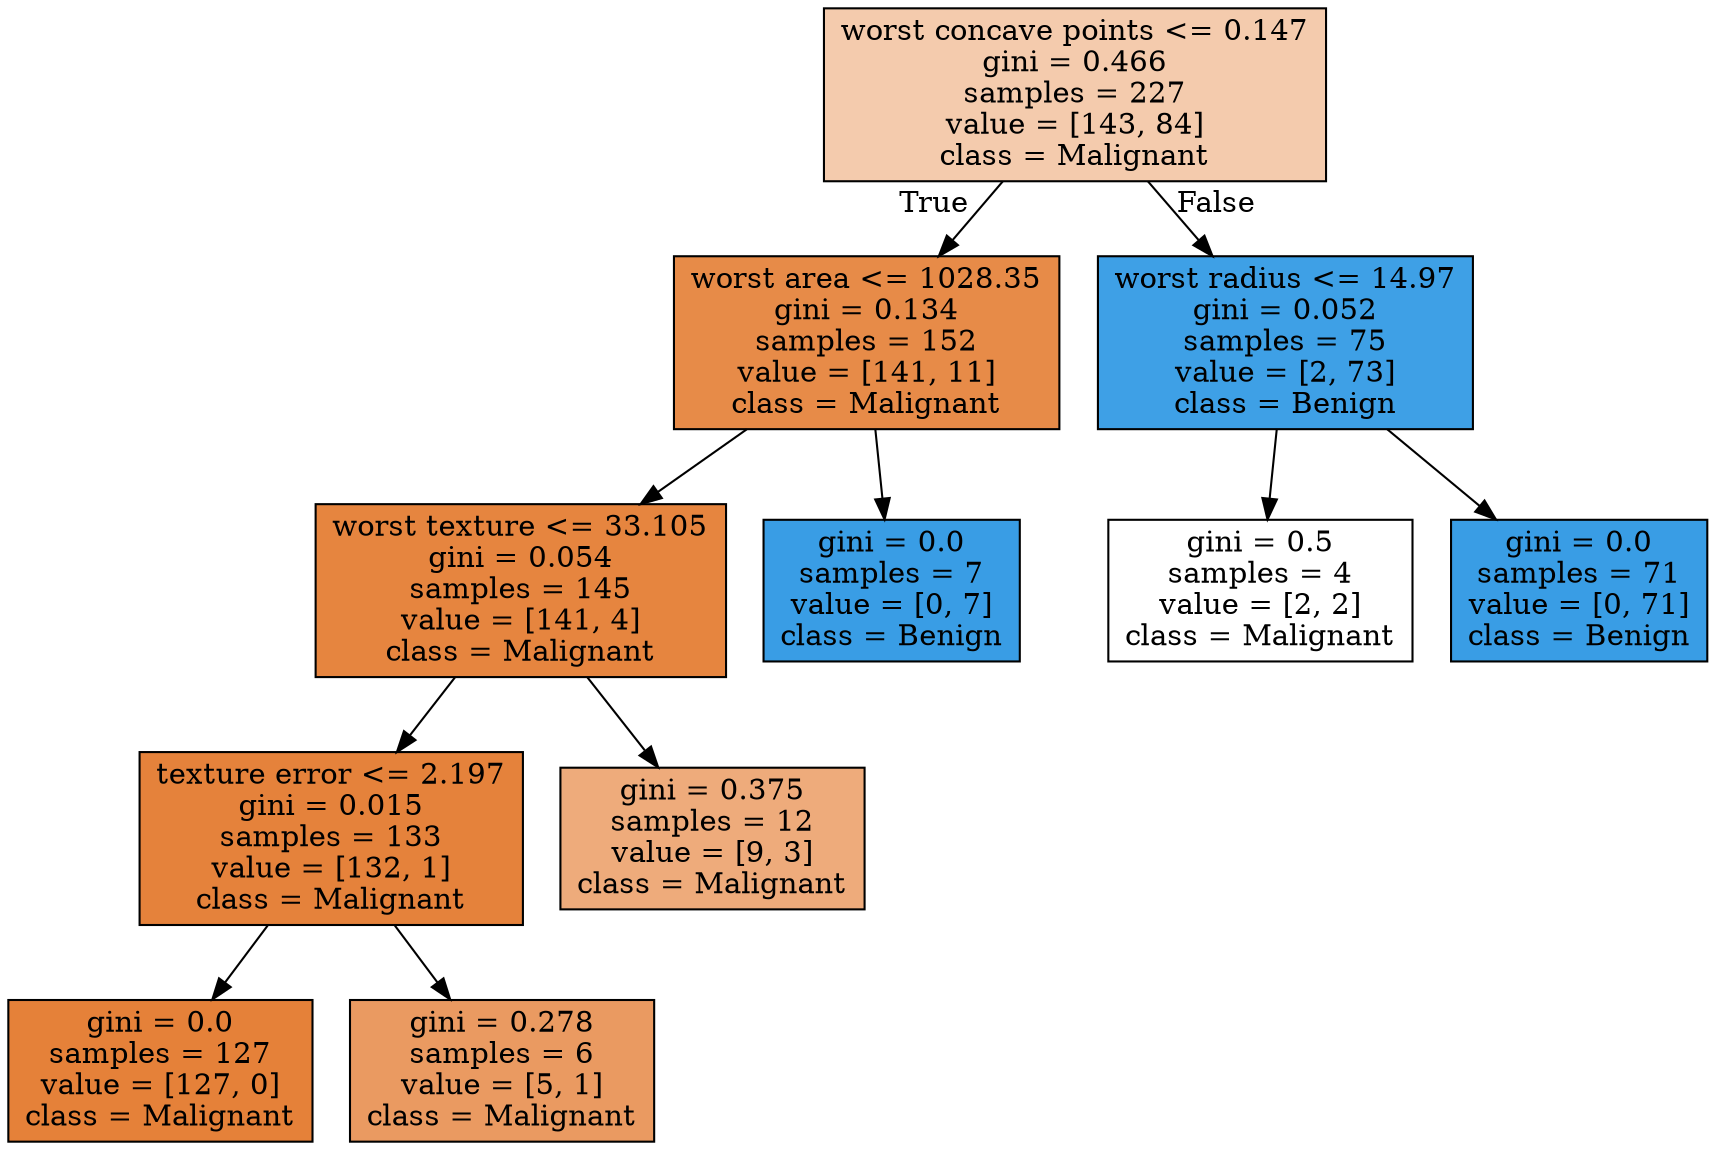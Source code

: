 digraph Tree {
node [shape=box, style="filled", color="black"] ;
0 [label="worst concave points <= 0.147\ngini = 0.466\nsamples = 227\nvalue = [143, 84]\nclass = Malignant", fillcolor="#f4cbad"] ;
1 [label="worst area <= 1028.35\ngini = 0.134\nsamples = 152\nvalue = [141, 11]\nclass = Malignant", fillcolor="#e78b48"] ;
0 -> 1 [labeldistance=2.5, labelangle=45, headlabel="True"] ;
2 [label="worst texture <= 33.105\ngini = 0.054\nsamples = 145\nvalue = [141, 4]\nclass = Malignant", fillcolor="#e6853f"] ;
1 -> 2 ;
3 [label="texture error <= 2.197\ngini = 0.015\nsamples = 133\nvalue = [132, 1]\nclass = Malignant", fillcolor="#e5823b"] ;
2 -> 3 ;
4 [label="gini = 0.0\nsamples = 127\nvalue = [127, 0]\nclass = Malignant", fillcolor="#e58139"] ;
3 -> 4 ;
5 [label="gini = 0.278\nsamples = 6\nvalue = [5, 1]\nclass = Malignant", fillcolor="#ea9a61"] ;
3 -> 5 ;
6 [label="gini = 0.375\nsamples = 12\nvalue = [9, 3]\nclass = Malignant", fillcolor="#eeab7b"] ;
2 -> 6 ;
7 [label="gini = 0.0\nsamples = 7\nvalue = [0, 7]\nclass = Benign", fillcolor="#399de5"] ;
1 -> 7 ;
8 [label="worst radius <= 14.97\ngini = 0.052\nsamples = 75\nvalue = [2, 73]\nclass = Benign", fillcolor="#3ea0e6"] ;
0 -> 8 [labeldistance=2.5, labelangle=-45, headlabel="False"] ;
9 [label="gini = 0.5\nsamples = 4\nvalue = [2, 2]\nclass = Malignant", fillcolor="#ffffff"] ;
8 -> 9 ;
10 [label="gini = 0.0\nsamples = 71\nvalue = [0, 71]\nclass = Benign", fillcolor="#399de5"] ;
8 -> 10 ;
}